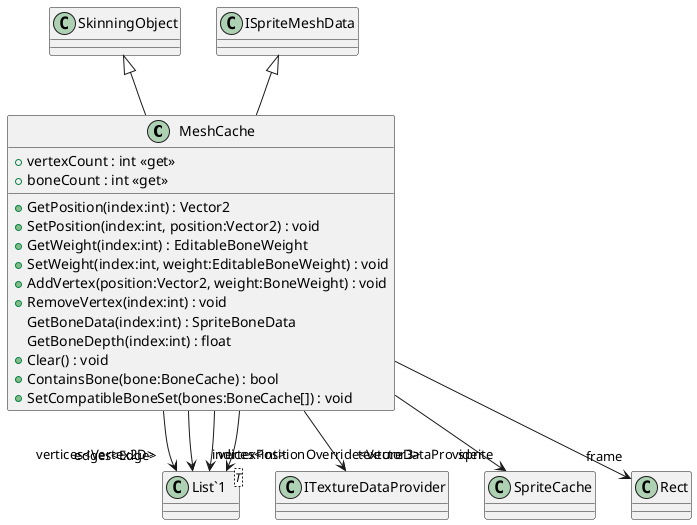 @startuml
class MeshCache {
    + vertexCount : int <<get>>
    + boneCount : int <<get>>
    + GetPosition(index:int) : Vector2
    + SetPosition(index:int, position:Vector2) : void
    + GetWeight(index:int) : EditableBoneWeight
    + SetWeight(index:int, weight:EditableBoneWeight) : void
    + AddVertex(position:Vector2, weight:BoneWeight) : void
    + RemoveVertex(index:int) : void
    GetBoneData(index:int) : SpriteBoneData
    GetBoneDepth(index:int) : float
    + Clear() : void
    + ContainsBone(bone:BoneCache) : bool
    + SetCompatibleBoneSet(bones:BoneCache[]) : void
}
class "List`1"<T> {
}
SkinningObject <|-- MeshCache
ISpriteMeshData <|-- MeshCache
MeshCache --> "textureDataProvider" ITextureDataProvider
MeshCache --> "sprite" SpriteCache
MeshCache --> "vertices<Vertex2D>" "List`1"
MeshCache --> "vertexPositionOverride<Vector3>" "List`1"
MeshCache --> "edges<Edge>" "List`1"
MeshCache --> "indices<int>" "List`1"
MeshCache --> "frame" Rect
@enduml
